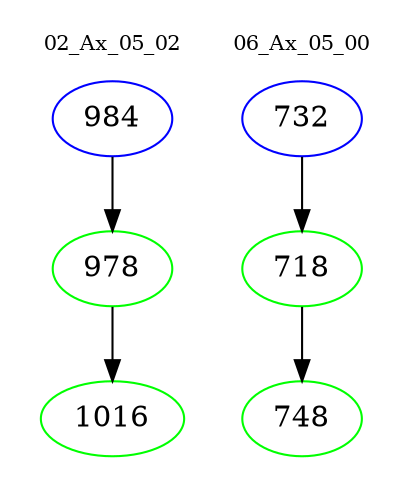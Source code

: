 digraph{
subgraph cluster_0 {
color = white
label = "02_Ax_05_02";
fontsize=10;
T0_984 [label="984", color="blue"]
T0_984 -> T0_978 [color="black"]
T0_978 [label="978", color="green"]
T0_978 -> T0_1016 [color="black"]
T0_1016 [label="1016", color="green"]
}
subgraph cluster_1 {
color = white
label = "06_Ax_05_00";
fontsize=10;
T1_732 [label="732", color="blue"]
T1_732 -> T1_718 [color="black"]
T1_718 [label="718", color="green"]
T1_718 -> T1_748 [color="black"]
T1_748 [label="748", color="green"]
}
}
